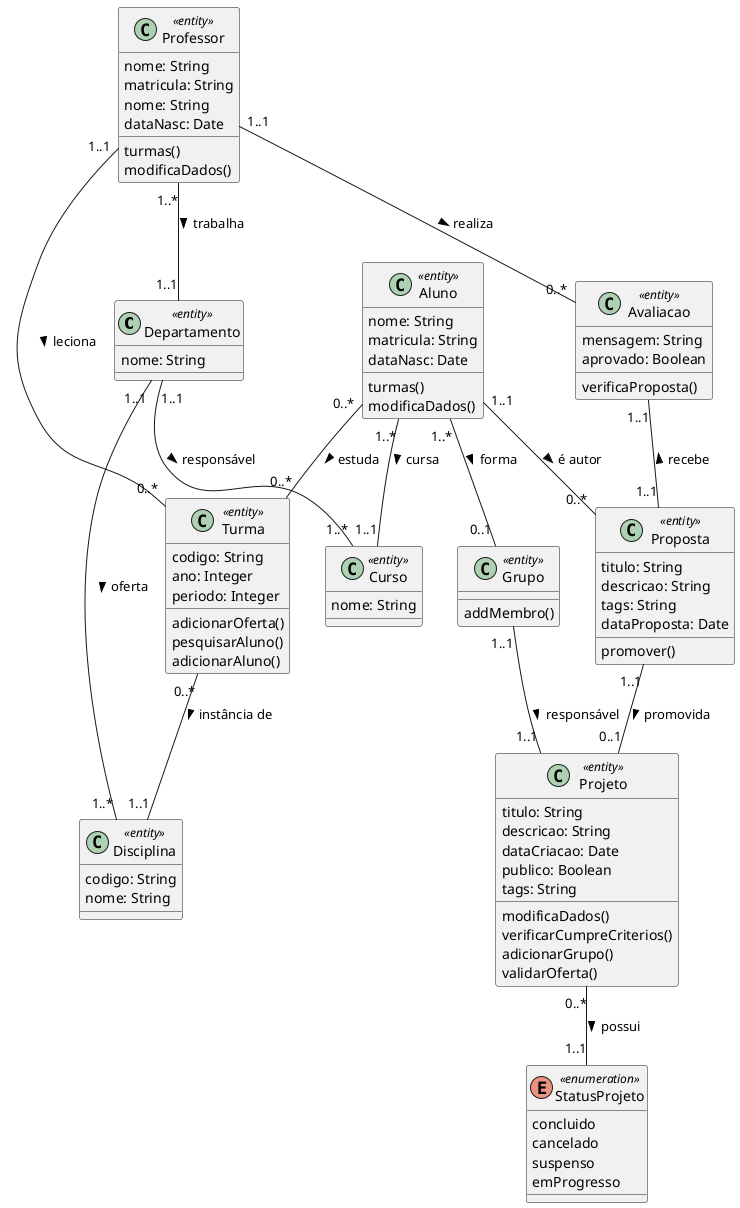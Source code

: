 @startuml 
class Departamento <<entity>> {
  nome: String
}

class Curso <<entity>> {
  nome: String
}

class Disciplina <<entity>> {
  codigo: String
  nome: String
}

class Professor <<entity>> {
  nome: String
  matricula: String
  nome: String
  dataNasc: Date
  turmas()
  modificaDados()
}

class Aluno <<entity>> {
  nome: String
  matricula: String
  dataNasc: Date
  turmas()
  modificaDados()
}

class Grupo <<entity>> {
  addMembro()
}

enum StatusProjeto <<enumeration>> {
  concluido
  cancelado
  suspenso
  emProgresso
}

class Projeto <<entity>> {
  titulo: String
  descricao: String
  dataCriacao: Date
  publico: Boolean
  tags: String
  modificaDados()
  verificarCumpreCriterios()
  adicionarGrupo()
  validarOferta()
}

class Proposta <<entity>> {
  titulo: String
  descricao: String
  tags: String
  dataProposta: Date
  promover()
}

class Turma <<entity>> {
  codigo: String
  ano: Integer
  periodo: Integer
  adicionarOferta()
  pesquisarAluno()
  adicionarAluno()
}

class Avaliacao <<entity>> {
  mensagem: String
  aprovado: Boolean
  verificaProposta()
}

Departamento "1..1" -- "1..*" Disciplina : oferta >
Departamento "1..1" -- "1..*" Curso : responsável >
Aluno "1..*" -- "1..1" Curso : cursa >
Professor "1..*" -- "1..1" Departamento : trabalha >

Proposta "1..1" -- "0..1" Projeto : promovida >

Aluno "1..*" -- "0..1" Grupo : forma >
Aluno "0..*" -- "0..*" Turma : estuda >
Aluno "1..1" -- "0..*" Proposta : é autor >
Avaliacao "1..1" -- "1..1" Proposta : recebe <

Grupo "1..1" -- "1..1" Projeto : responsável >

Professor "1..1" -- "0..*" Turma : leciona >
Professor "1..1" -- "0..*" Avaliacao : realiza >

Turma "0..*" -- "1..1" Disciplina : instância de >

Projeto "0..*" -- "1..1" StatusProjeto : possui >
@enduml
